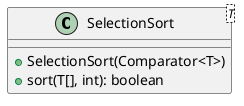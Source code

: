 @startuml

    class SelectionSort<T> {
        +SelectionSort(Comparator<T>)
        +sort(T[], int): boolean
    }

@enduml
